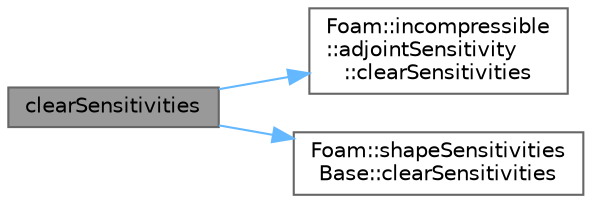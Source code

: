 digraph "clearSensitivities"
{
 // LATEX_PDF_SIZE
  bgcolor="transparent";
  edge [fontname=Helvetica,fontsize=10,labelfontname=Helvetica,labelfontsize=10];
  node [fontname=Helvetica,fontsize=10,shape=box,height=0.2,width=0.4];
  rankdir="LR";
  Node1 [id="Node000001",label="clearSensitivities",height=0.2,width=0.4,color="gray40", fillcolor="grey60", style="filled", fontcolor="black",tooltip=" "];
  Node1 -> Node2 [id="edge1_Node000001_Node000002",color="steelblue1",style="solid",tooltip=" "];
  Node2 [id="Node000002",label="Foam::incompressible\l::adjointSensitivity\l::clearSensitivities",height=0.2,width=0.4,color="grey40", fillcolor="white", style="filled",URL="$classFoam_1_1incompressible_1_1adjointSensitivity.html#a0b3c4236c3c083bec19fde4d3eec3fb3",tooltip=" "];
  Node1 -> Node3 [id="edge2_Node000001_Node000003",color="steelblue1",style="solid",tooltip=" "];
  Node3 [id="Node000003",label="Foam::shapeSensitivities\lBase::clearSensitivities",height=0.2,width=0.4,color="grey40", fillcolor="white", style="filled",URL="$classFoam_1_1shapeSensitivitiesBase.html#a0b3c4236c3c083bec19fde4d3eec3fb3",tooltip=" "];
}
